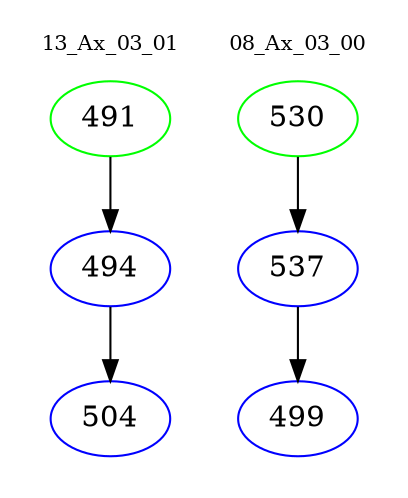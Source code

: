 digraph{
subgraph cluster_0 {
color = white
label = "13_Ax_03_01";
fontsize=10;
T0_491 [label="491", color="green"]
T0_491 -> T0_494 [color="black"]
T0_494 [label="494", color="blue"]
T0_494 -> T0_504 [color="black"]
T0_504 [label="504", color="blue"]
}
subgraph cluster_1 {
color = white
label = "08_Ax_03_00";
fontsize=10;
T1_530 [label="530", color="green"]
T1_530 -> T1_537 [color="black"]
T1_537 [label="537", color="blue"]
T1_537 -> T1_499 [color="black"]
T1_499 [label="499", color="blue"]
}
}

